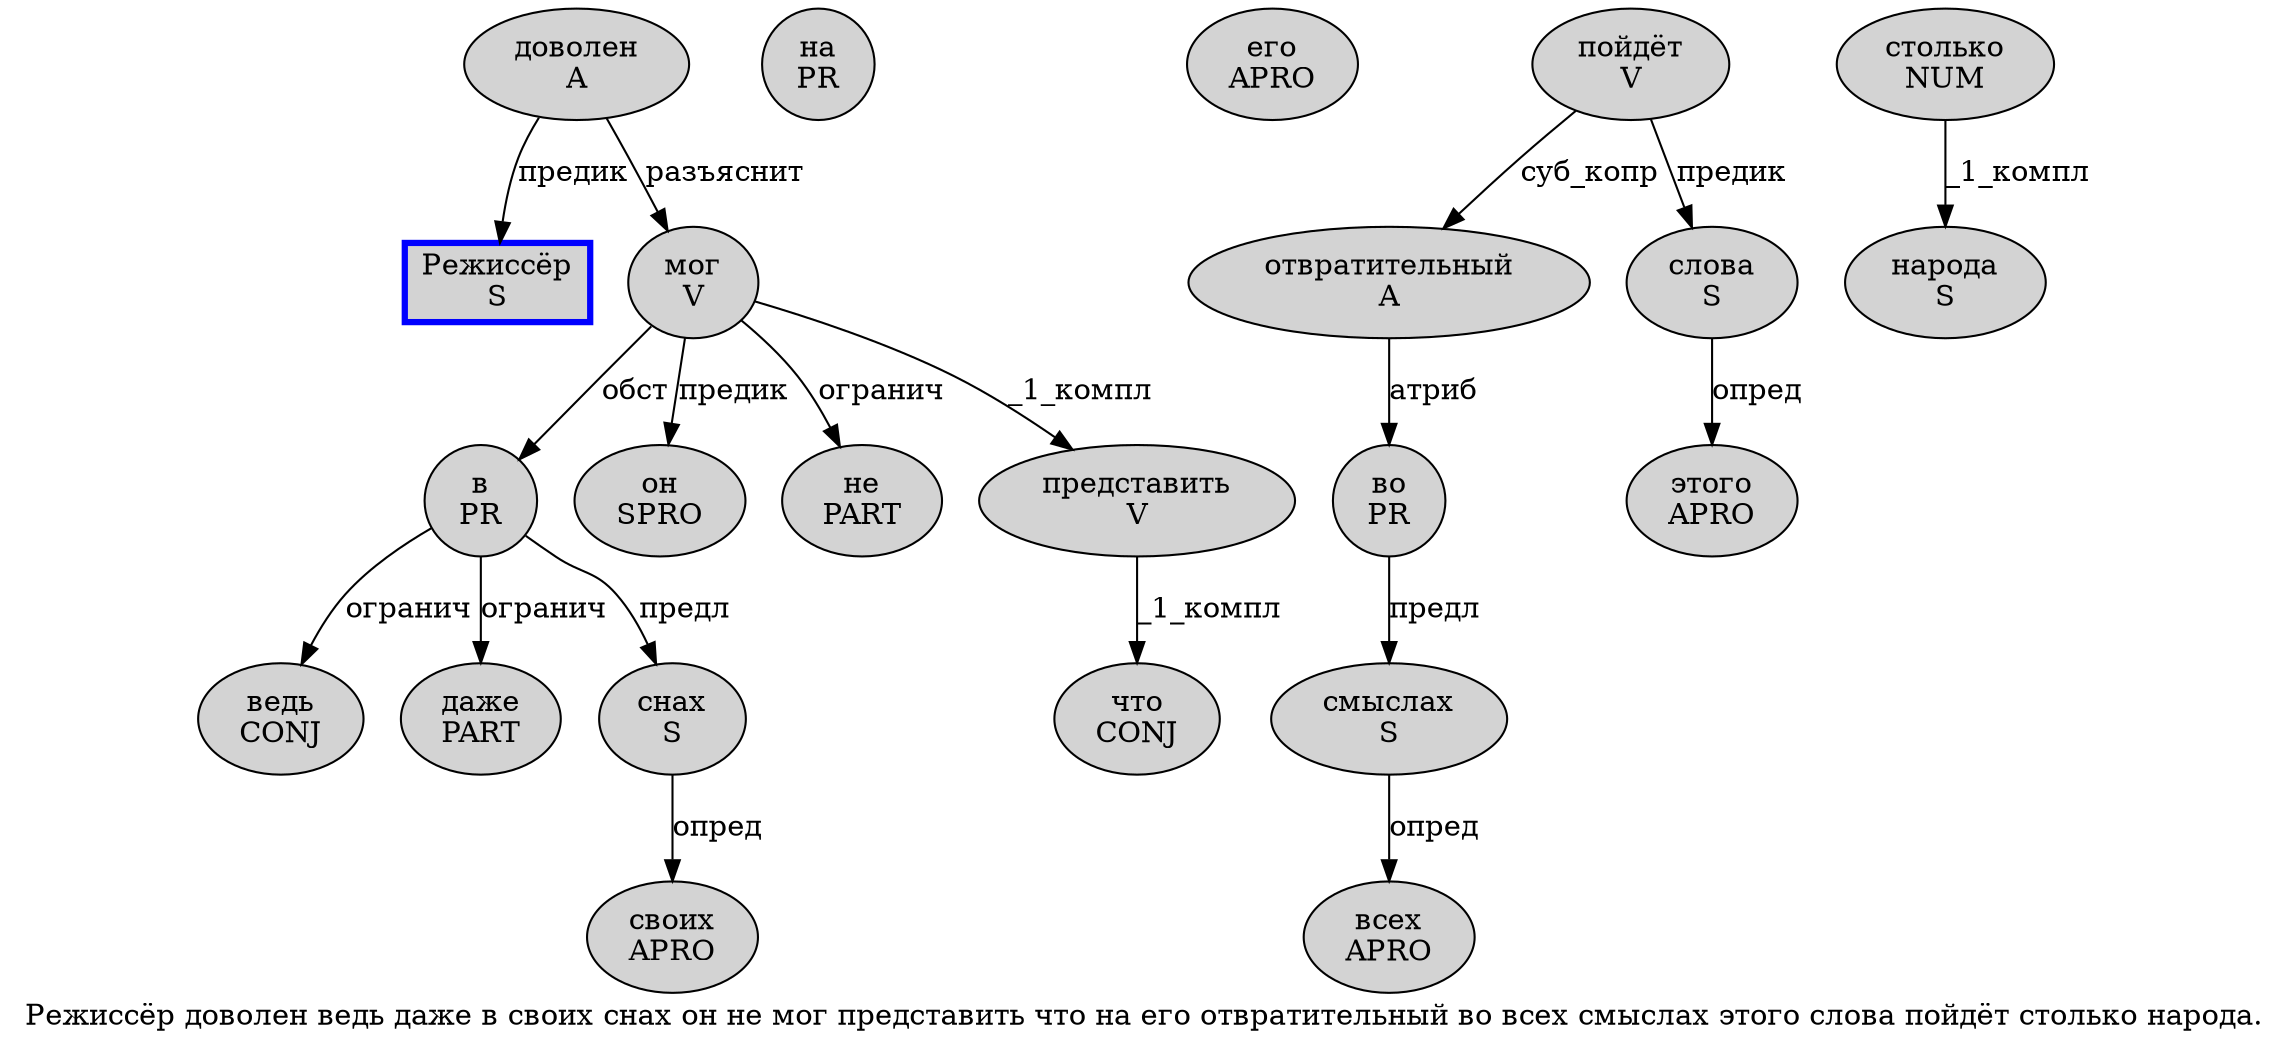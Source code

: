 digraph SENTENCE_3788 {
	graph [label="Режиссёр доволен ведь даже в своих снах он не мог представить что на его отвратительный во всех смыслах этого слова пойдёт столько народа."]
	node [style=filled]
		0 [label="Режиссёр
S" color=blue fillcolor=lightgray penwidth=3 shape=box]
		1 [label="доволен
A" color="" fillcolor=lightgray penwidth=1 shape=ellipse]
		2 [label="ведь
CONJ" color="" fillcolor=lightgray penwidth=1 shape=ellipse]
		3 [label="даже
PART" color="" fillcolor=lightgray penwidth=1 shape=ellipse]
		4 [label="в
PR" color="" fillcolor=lightgray penwidth=1 shape=ellipse]
		5 [label="своих
APRO" color="" fillcolor=lightgray penwidth=1 shape=ellipse]
		6 [label="снах
S" color="" fillcolor=lightgray penwidth=1 shape=ellipse]
		7 [label="он
SPRO" color="" fillcolor=lightgray penwidth=1 shape=ellipse]
		8 [label="не
PART" color="" fillcolor=lightgray penwidth=1 shape=ellipse]
		9 [label="мог
V" color="" fillcolor=lightgray penwidth=1 shape=ellipse]
		10 [label="представить
V" color="" fillcolor=lightgray penwidth=1 shape=ellipse]
		11 [label="что
CONJ" color="" fillcolor=lightgray penwidth=1 shape=ellipse]
		12 [label="на
PR" color="" fillcolor=lightgray penwidth=1 shape=ellipse]
		13 [label="его
APRO" color="" fillcolor=lightgray penwidth=1 shape=ellipse]
		14 [label="отвратительный
A" color="" fillcolor=lightgray penwidth=1 shape=ellipse]
		15 [label="во
PR" color="" fillcolor=lightgray penwidth=1 shape=ellipse]
		16 [label="всех
APRO" color="" fillcolor=lightgray penwidth=1 shape=ellipse]
		17 [label="смыслах
S" color="" fillcolor=lightgray penwidth=1 shape=ellipse]
		18 [label="этого
APRO" color="" fillcolor=lightgray penwidth=1 shape=ellipse]
		19 [label="слова
S" color="" fillcolor=lightgray penwidth=1 shape=ellipse]
		20 [label="пойдёт
V" color="" fillcolor=lightgray penwidth=1 shape=ellipse]
		21 [label="столько
NUM" color="" fillcolor=lightgray penwidth=1 shape=ellipse]
		22 [label="народа
S" color="" fillcolor=lightgray penwidth=1 shape=ellipse]
			17 -> 16 [label="опред"]
			19 -> 18 [label="опред"]
			9 -> 4 [label="обст"]
			9 -> 7 [label="предик"]
			9 -> 8 [label="огранич"]
			9 -> 10 [label="_1_компл"]
			4 -> 2 [label="огранич"]
			4 -> 3 [label="огранич"]
			4 -> 6 [label="предл"]
			15 -> 17 [label="предл"]
			14 -> 15 [label="атриб"]
			6 -> 5 [label="опред"]
			1 -> 0 [label="предик"]
			1 -> 9 [label="разъяснит"]
			21 -> 22 [label="_1_компл"]
			20 -> 14 [label="суб_копр"]
			20 -> 19 [label="предик"]
			10 -> 11 [label="_1_компл"]
}